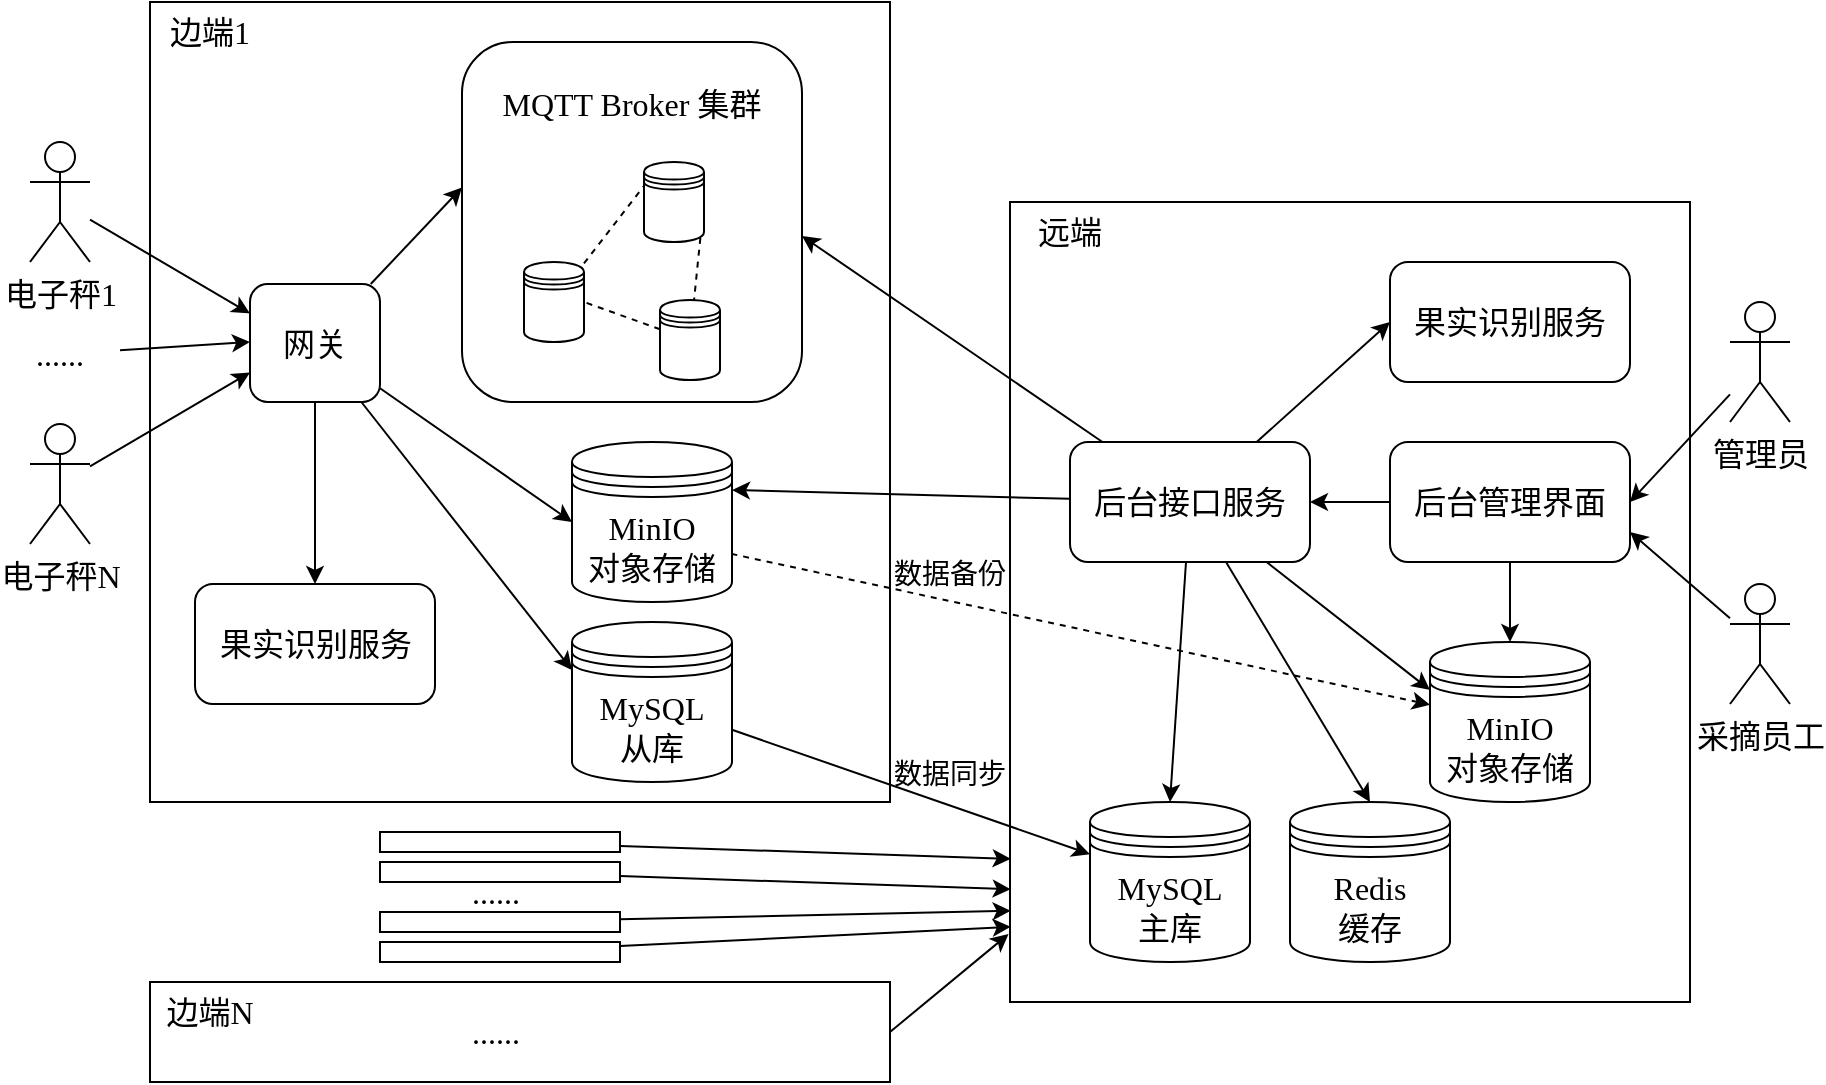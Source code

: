 <mxfile>
    <diagram id="rLb33e_ZUCW9Q-OM_yQa" name="Page-1">
        <mxGraphModel dx="-111" dy="3004" grid="1" gridSize="10" guides="1" tooltips="1" connect="1" arrows="1" fold="1" page="1" pageScale="1" pageWidth="827" pageHeight="1169" math="0" shadow="0">
            <root>
                <mxCell id="0"/>
                <mxCell id="1" parent="0"/>
                <mxCell id="160" value="" style="rounded=0;whiteSpace=wrap;html=1;fontFamily=Songti SC;fontSize=16;" parent="1" vertex="1">
                    <mxGeometry x="990" y="-1520" width="370" height="400" as="geometry"/>
                </mxCell>
                <mxCell id="189" value="" style="rounded=1;whiteSpace=wrap;html=1;fontFamily=Songti SC;fontSize=16;" parent="1" vertex="1">
                    <mxGeometry x="1146" y="-1500" width="170" height="180" as="geometry"/>
                </mxCell>
                <mxCell id="174" value="" style="rounded=0;whiteSpace=wrap;html=1;fontSize=16;fontFamily=Songti SC;" parent="1" vertex="1">
                    <mxGeometry x="1420" y="-1420" width="340" height="400" as="geometry"/>
                </mxCell>
                <mxCell id="264" style="edgeStyle=none;html=1;fontFamily=Songti SC;fontSize=16;" edge="1" parent="1" source="110" target="117">
                    <mxGeometry relative="1" as="geometry"/>
                </mxCell>
                <mxCell id="110" value="&lt;font&gt;MySQL&lt;/font&gt;&lt;div&gt;&lt;font&gt;从库&lt;/font&gt;&lt;/div&gt;" style="shape=datastore;whiteSpace=wrap;html=1;fontFamily=Songti SC;fontSize=16;" parent="1" vertex="1">
                    <mxGeometry x="1201" y="-1210" width="80" height="80" as="geometry"/>
                </mxCell>
                <mxCell id="117" value="&lt;font&gt;MySQL&lt;/font&gt;&lt;div&gt;&lt;font&gt;主库&lt;/font&gt;&lt;/div&gt;" style="shape=datastore;whiteSpace=wrap;html=1;fontFamily=Songti SC;fontSize=16;" parent="1" vertex="1">
                    <mxGeometry x="1460" y="-1120" width="80" height="80" as="geometry"/>
                </mxCell>
                <mxCell id="140" style="edgeStyle=none;html=1;entryX=0;entryY=0.3;entryDx=0;entryDy=0;fontFamily=Songti SC;fontSize=16;" parent="1" source="131" target="110" edge="1">
                    <mxGeometry relative="1" as="geometry"/>
                </mxCell>
                <mxCell id="213" style="edgeStyle=none;html=1;entryX=0;entryY=0.5;entryDx=0;entryDy=0;fontFamily=Songti SC;fontSize=16;" edge="1" parent="1" source="131" target="212">
                    <mxGeometry relative="1" as="geometry"/>
                </mxCell>
                <mxCell id="215" style="edgeStyle=none;html=1;entryX=0.5;entryY=0;entryDx=0;entryDy=0;fontFamily=Songti SC;fontSize=16;" edge="1" parent="1" source="131" target="199">
                    <mxGeometry relative="1" as="geometry"/>
                </mxCell>
                <mxCell id="131" value="网关" style="rounded=1;whiteSpace=wrap;html=1;fontFamily=Songti SC;fontSize=16;" parent="1" vertex="1">
                    <mxGeometry x="1040" y="-1379" width="65" height="59" as="geometry"/>
                </mxCell>
                <mxCell id="135" style="edgeStyle=none;html=1;entryX=0.5;entryY=0;entryDx=0;entryDy=0;fontFamily=Songti SC;fontSize=16;" parent="1" source="132" target="117" edge="1">
                    <mxGeometry relative="1" as="geometry"/>
                </mxCell>
                <mxCell id="179" style="edgeStyle=none;html=1;fontFamily=Songti SC;fontSize=16;entryX=0;entryY=0.5;entryDx=0;entryDy=0;" parent="1" source="132" target="177" edge="1">
                    <mxGeometry relative="1" as="geometry"/>
                </mxCell>
                <mxCell id="204" style="edgeStyle=none;html=1;entryX=0.5;entryY=0;entryDx=0;entryDy=0;fontFamily=Songti SC;fontSize=16;" edge="1" parent="1" source="132" target="181">
                    <mxGeometry relative="1" as="geometry"/>
                </mxCell>
                <mxCell id="214" style="edgeStyle=none;html=1;entryX=1;entryY=0.3;entryDx=0;entryDy=0;fontFamily=Songti SC;fontSize=16;" edge="1" parent="1" source="132" target="212">
                    <mxGeometry relative="1" as="geometry"/>
                </mxCell>
                <mxCell id="232" style="edgeStyle=none;html=1;entryX=0;entryY=0.3;entryDx=0;entryDy=0;fontFamily=Songti SC;fontSize=16;" edge="1" parent="1" source="132" target="225">
                    <mxGeometry relative="1" as="geometry"/>
                </mxCell>
                <mxCell id="132" value="后台接口服务" style="rounded=1;whiteSpace=wrap;html=1;fontFamily=Songti SC;fontSize=16;" parent="1" vertex="1">
                    <mxGeometry x="1450" y="-1300" width="120" height="60" as="geometry"/>
                </mxCell>
                <mxCell id="218" style="edgeStyle=none;html=1;entryX=0;entryY=0.75;entryDx=0;entryDy=0;fontFamily=Songti SC;fontSize=16;" edge="1" parent="1" source="157" target="131">
                    <mxGeometry relative="1" as="geometry"/>
                </mxCell>
                <mxCell id="157" value="电子秤N" style="shape=umlActor;verticalLabelPosition=bottom;verticalAlign=top;html=1;outlineConnect=0;fontFamily=Songti SC;fontSize=16;" parent="1" vertex="1">
                    <mxGeometry x="930" y="-1309" width="30" height="60" as="geometry"/>
                </mxCell>
                <mxCell id="163" value="边端1" style="text;html=1;align=center;verticalAlign=middle;whiteSpace=wrap;rounded=0;fontFamily=Songti SC;fontSize=16;" parent="1" vertex="1">
                    <mxGeometry x="990" y="-1520" width="60" height="30" as="geometry"/>
                </mxCell>
                <mxCell id="231" style="edgeStyle=none;html=1;entryX=1;entryY=0.5;entryDx=0;entryDy=0;fontFamily=Songti SC;fontSize=16;" edge="1" parent="1" source="166" target="132">
                    <mxGeometry relative="1" as="geometry"/>
                </mxCell>
                <mxCell id="233" style="edgeStyle=none;html=1;entryX=0.5;entryY=0;entryDx=0;entryDy=0;fontFamily=Songti SC;fontSize=16;" edge="1" parent="1" source="166" target="225">
                    <mxGeometry relative="1" as="geometry"/>
                </mxCell>
                <mxCell id="166" value="后台管理界面" style="rounded=1;whiteSpace=wrap;html=1;fontFamily=Songti SC;fontSize=16;" parent="1" vertex="1">
                    <mxGeometry x="1610" y="-1300" width="120" height="60" as="geometry"/>
                </mxCell>
                <mxCell id="228" style="edgeStyle=none;html=1;entryX=1;entryY=0.5;entryDx=0;entryDy=0;fontFamily=Songti SC;fontSize=16;" edge="1" parent="1" source="167" target="166">
                    <mxGeometry relative="1" as="geometry"/>
                </mxCell>
                <mxCell id="167" value="管理员" style="shape=umlActor;verticalLabelPosition=bottom;verticalAlign=top;html=1;outlineConnect=0;fontFamily=Songti SC;fontSize=16;" parent="1" vertex="1">
                    <mxGeometry x="1780" y="-1370" width="30" height="60" as="geometry"/>
                </mxCell>
                <mxCell id="175" value="远端" style="text;html=1;align=center;verticalAlign=middle;whiteSpace=wrap;rounded=0;fontSize=16;fontFamily=Songti SC;" parent="1" vertex="1">
                    <mxGeometry x="1420" y="-1420" width="60" height="30" as="geometry"/>
                </mxCell>
                <mxCell id="177" value="果实识别服务" style="rounded=1;whiteSpace=wrap;html=1;fontFamily=Songti SC;fontSize=16;" parent="1" vertex="1">
                    <mxGeometry x="1610" y="-1390" width="120" height="60" as="geometry"/>
                </mxCell>
                <mxCell id="186" style="edgeStyle=none;html=1;entryX=0;entryY=0.3;entryDx=0;entryDy=0;dashed=1;endArrow=none;endFill=0;fontFamily=Songti SC;fontSize=16;" parent="1" source="182" target="185" edge="1">
                    <mxGeometry relative="1" as="geometry"/>
                </mxCell>
                <mxCell id="182" value="" style="shape=datastore;whiteSpace=wrap;html=1;fontFamily=Songti SC;fontSize=16;" parent="1" vertex="1">
                    <mxGeometry x="1177" y="-1390" width="30" height="40" as="geometry"/>
                </mxCell>
                <mxCell id="184" value="" style="shape=datastore;whiteSpace=wrap;html=1;fontFamily=Songti SC;fontSize=16;" parent="1" vertex="1">
                    <mxGeometry x="1245" y="-1371" width="30" height="40" as="geometry"/>
                </mxCell>
                <mxCell id="187" style="edgeStyle=none;html=1;dashed=1;endArrow=none;endFill=0;exitX=1;exitY=0.5;exitDx=0;exitDy=0;fontFamily=Songti SC;fontSize=16;" parent="1" source="185" target="184" edge="1">
                    <mxGeometry relative="1" as="geometry"/>
                </mxCell>
                <mxCell id="185" value="" style="shape=datastore;whiteSpace=wrap;html=1;fontFamily=Songti SC;fontSize=16;" parent="1" vertex="1">
                    <mxGeometry x="1237" y="-1440" width="30" height="40" as="geometry"/>
                </mxCell>
                <mxCell id="188" style="edgeStyle=none;html=1;entryX=1;entryY=0.5;entryDx=0;entryDy=0;endArrow=none;endFill=0;dashed=1;fontFamily=Songti SC;fontSize=16;" parent="1" source="184" target="182" edge="1">
                    <mxGeometry relative="1" as="geometry"/>
                </mxCell>
                <mxCell id="190" style="edgeStyle=none;html=1;entryX=0;entryY=0.404;entryDx=0;entryDy=0;entryPerimeter=0;fontFamily=Songti SC;fontSize=16;" parent="1" source="131" target="189" edge="1">
                    <mxGeometry relative="1" as="geometry"/>
                </mxCell>
                <mxCell id="191" value="MQTT Broker 集群" style="text;html=1;align=center;verticalAlign=middle;whiteSpace=wrap;rounded=0;fontFamily=Songti SC;fontSize=16;" parent="1" vertex="1">
                    <mxGeometry x="1140" y="-1490" width="182" height="42" as="geometry"/>
                </mxCell>
                <mxCell id="194" style="edgeStyle=none;html=1;entryX=1;entryY=0.539;entryDx=0;entryDy=0;entryPerimeter=0;fontFamily=Songti SC;fontSize=16;" parent="1" source="132" target="189" edge="1">
                    <mxGeometry relative="1" as="geometry"/>
                </mxCell>
                <mxCell id="199" value="果实识别服务" style="rounded=1;whiteSpace=wrap;html=1;fontFamily=Songti SC;fontSize=16;" vertex="1" parent="1">
                    <mxGeometry x="1012.5" y="-1229" width="120" height="60" as="geometry"/>
                </mxCell>
                <mxCell id="212" value="MinIO&lt;div&gt;对象存储&lt;/div&gt;" style="shape=datastore;whiteSpace=wrap;html=1;fontFamily=Songti SC;fontSize=16;" vertex="1" parent="1">
                    <mxGeometry x="1201" y="-1300" width="80" height="80" as="geometry"/>
                </mxCell>
                <mxCell id="229" style="edgeStyle=none;html=1;entryX=1;entryY=0.75;entryDx=0;entryDy=0;fontFamily=Songti SC;fontSize=16;" edge="1" parent="1" source="219" target="166">
                    <mxGeometry relative="1" as="geometry"/>
                </mxCell>
                <mxCell id="219" value="采摘员工" style="shape=umlActor;verticalLabelPosition=bottom;verticalAlign=top;html=1;outlineConnect=0;fontFamily=Songti SC;fontSize=16;" vertex="1" parent="1">
                    <mxGeometry x="1780" y="-1229" width="30" height="60" as="geometry"/>
                </mxCell>
                <mxCell id="226" style="edgeStyle=none;html=1;entryX=1;entryY=0.7;entryDx=0;entryDy=0;dashed=1;endArrow=none;endFill=0;startArrow=classic;startFill=1;fontFamily=Songti SC;fontSize=16;" edge="1" parent="1" source="225" target="212">
                    <mxGeometry relative="1" as="geometry"/>
                </mxCell>
                <mxCell id="225" value="MinIO&lt;div&gt;对象存储&lt;/div&gt;" style="shape=datastore;whiteSpace=wrap;html=1;fontFamily=Songti SC;fontSize=16;" vertex="1" parent="1">
                    <mxGeometry x="1630" y="-1200" width="80" height="80" as="geometry"/>
                </mxCell>
                <mxCell id="181" value="Redis&lt;div&gt;缓存&lt;/div&gt;" style="shape=datastore;whiteSpace=wrap;html=1;fontFamily=Songti SC;fontSize=16;" parent="1" vertex="1">
                    <mxGeometry x="1560" y="-1120" width="80" height="80" as="geometry"/>
                </mxCell>
                <mxCell id="252" value="" style="rounded=0;whiteSpace=wrap;html=1;fontFamily=Songti SC;fontSize=16;" vertex="1" parent="1">
                    <mxGeometry x="1105" y="-1105" width="120" height="10" as="geometry"/>
                </mxCell>
                <mxCell id="253" value="" style="rounded=0;whiteSpace=wrap;html=1;fontFamily=Songti SC;fontSize=16;" vertex="1" parent="1">
                    <mxGeometry x="1105" y="-1090" width="120" height="10" as="geometry"/>
                </mxCell>
                <mxCell id="254" value="" style="rounded=0;whiteSpace=wrap;html=1;fontFamily=Songti SC;fontSize=16;" vertex="1" parent="1">
                    <mxGeometry x="1105" y="-1065" width="120" height="10" as="geometry"/>
                </mxCell>
                <mxCell id="255" value="&lt;font&gt;......&lt;/font&gt;" style="text;html=1;align=center;verticalAlign=middle;whiteSpace=wrap;rounded=0;fontFamily=Songti SC;fontSize=16;" vertex="1" parent="1">
                    <mxGeometry x="1132.5" y="-1090" width="60" height="30" as="geometry"/>
                </mxCell>
                <mxCell id="257" value="" style="rounded=0;whiteSpace=wrap;html=1;fontFamily=Songti SC;fontSize=16;" vertex="1" parent="1">
                    <mxGeometry x="990" y="-1030" width="370" height="50" as="geometry"/>
                </mxCell>
                <mxCell id="260" style="edgeStyle=none;html=1;entryX=0;entryY=0.25;entryDx=0;entryDy=0;fontFamily=Songti SC;fontSize=16;" edge="1" parent="1" source="259" target="131">
                    <mxGeometry relative="1" as="geometry"/>
                </mxCell>
                <mxCell id="259" value="电子秤1" style="shape=umlActor;verticalLabelPosition=bottom;verticalAlign=top;html=1;outlineConnect=0;fontFamily=Songti SC;fontSize=16;" vertex="1" parent="1">
                    <mxGeometry x="930" y="-1450" width="30" height="60" as="geometry"/>
                </mxCell>
                <mxCell id="261" value="边端N" style="text;html=1;align=center;verticalAlign=middle;whiteSpace=wrap;rounded=0;fontFamily=Songti SC;fontSize=16;" vertex="1" parent="1">
                    <mxGeometry x="990" y="-1030" width="60" height="30" as="geometry"/>
                </mxCell>
                <mxCell id="263" style="edgeStyle=none;html=1;fontFamily=Songti SC;fontSize=16;" edge="1" parent="1" source="262">
                    <mxGeometry relative="1" as="geometry">
                        <mxPoint x="1040" y="-1350.0" as="targetPoint"/>
                    </mxGeometry>
                </mxCell>
                <mxCell id="262" value="......" style="text;html=1;align=center;verticalAlign=middle;whiteSpace=wrap;rounded=0;fontFamily=Songti SC;fontSize=16;" vertex="1" parent="1">
                    <mxGeometry x="915" y="-1359" width="60" height="30" as="geometry"/>
                </mxCell>
                <mxCell id="265" style="edgeStyle=none;html=1;entryX=-0.002;entryY=0.915;entryDx=0;entryDy=0;entryPerimeter=0;fontFamily=Songti SC;fontSize=16;exitX=1;exitY=0.5;exitDx=0;exitDy=0;" edge="1" parent="1" source="257" target="174">
                    <mxGeometry relative="1" as="geometry"/>
                </mxCell>
                <mxCell id="266" style="edgeStyle=none;html=1;entryX=0.001;entryY=0.859;entryDx=0;entryDy=0;entryPerimeter=0;fontFamily=Songti SC;fontSize=16;" edge="1" parent="1" source="253" target="174">
                    <mxGeometry relative="1" as="geometry"/>
                </mxCell>
                <mxCell id="267" style="edgeStyle=none;html=1;entryX=0.001;entryY=0.821;entryDx=0;entryDy=0;entryPerimeter=0;fontFamily=Songti SC;fontSize=16;" edge="1" parent="1" source="252" target="174">
                    <mxGeometry relative="1" as="geometry"/>
                </mxCell>
                <mxCell id="268" style="edgeStyle=none;html=1;entryX=0.001;entryY=0.886;entryDx=0;entryDy=0;entryPerimeter=0;fontFamily=Songti SC;fontSize=16;" edge="1" parent="1" source="254" target="174">
                    <mxGeometry relative="1" as="geometry"/>
                </mxCell>
                <mxCell id="270" value="......" style="text;html=1;align=center;verticalAlign=middle;whiteSpace=wrap;rounded=0;fontFamily=Songti SC;fontSize=16;" vertex="1" parent="1">
                    <mxGeometry x="1132.5" y="-1020" width="60" height="30" as="geometry"/>
                </mxCell>
                <mxCell id="271" value="" style="rounded=0;whiteSpace=wrap;html=1;fontFamily=Songti SC;fontSize=16;" vertex="1" parent="1">
                    <mxGeometry x="1105" y="-1050" width="120" height="10" as="geometry"/>
                </mxCell>
                <mxCell id="272" style="edgeStyle=none;html=1;entryX=0.001;entryY=0.906;entryDx=0;entryDy=0;entryPerimeter=0;fontFamily=Songti SC;fontSize=16;" edge="1" parent="1" source="271" target="174">
                    <mxGeometry relative="1" as="geometry"/>
                </mxCell>
                <mxCell id="273" value="&lt;font style=&quot;font-size: 14px;&quot;&gt;数据同步&lt;/font&gt;" style="text;html=1;align=center;verticalAlign=middle;whiteSpace=wrap;rounded=0;fontFamily=Songti SC;fontSize=16;" vertex="1" parent="1">
                    <mxGeometry x="1355" y="-1150" width="70" height="30" as="geometry"/>
                </mxCell>
                <mxCell id="275" value="&lt;font style=&quot;font-size: 14px;&quot;&gt;数据备份&lt;/font&gt;" style="text;html=1;align=center;verticalAlign=middle;whiteSpace=wrap;rounded=0;fontFamily=Songti SC;fontSize=16;" vertex="1" parent="1">
                    <mxGeometry x="1350" y="-1250" width="80" height="30" as="geometry"/>
                </mxCell>
            </root>
        </mxGraphModel>
    </diagram>
</mxfile>